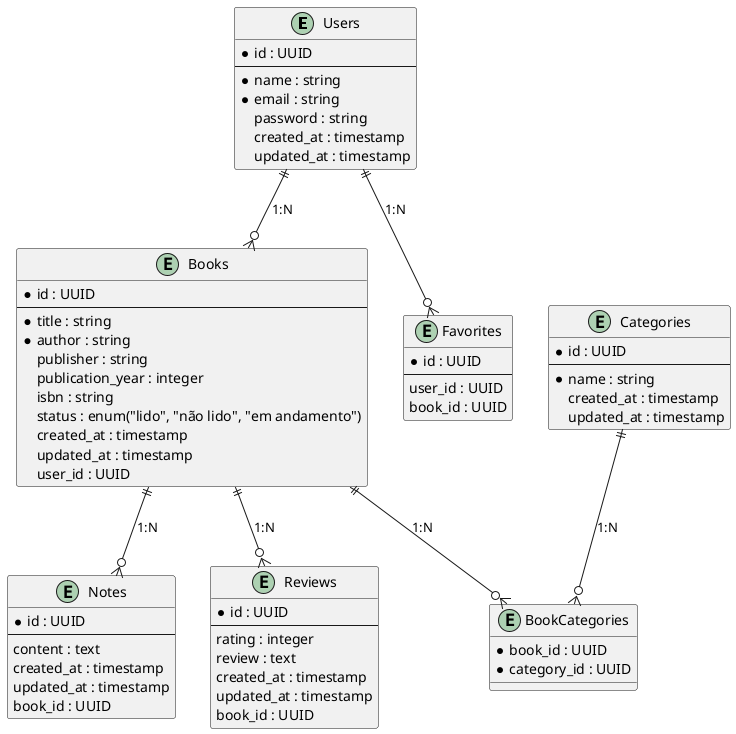 @startuml
entity "Users" {
    *id : UUID
    --
    *name : string
    *email : string
    password : string
    created_at : timestamp
    updated_at : timestamp
}

entity "Books" {
    *id : UUID
    --
    *title : string
    *author : string
    publisher : string
    publication_year : integer
    isbn : string
    status : enum("lido", "não lido", "em andamento")
    created_at : timestamp
    updated_at : timestamp
    user_id : UUID
}

entity "Categories" {
    *id : UUID
    --
    *name : string
    created_at : timestamp
    updated_at : timestamp
}

entity "BookCategories" {
    *book_id : UUID
    *category_id : UUID
}

entity "Notes" {
    *id : UUID
    --
    content : text
    created_at : timestamp
    updated_at : timestamp
    book_id : UUID
}

entity "Reviews" {
    *id : UUID
    --
    rating : integer
    review : text
    created_at : timestamp
    updated_at : timestamp
    book_id : UUID
}

entity "Favorites" {
    *id : UUID
    --
    user_id : UUID
    book_id : UUID
}

Users ||--o{ Books : "1:N"
Books ||--o{ Notes : "1:N"
Books ||--o{ Reviews : "1:N"
Books ||--o{ BookCategories : "1:N"
Categories ||--o{ BookCategories : "1:N"
Users ||--o{ Favorites : "1:N"
@enduml
